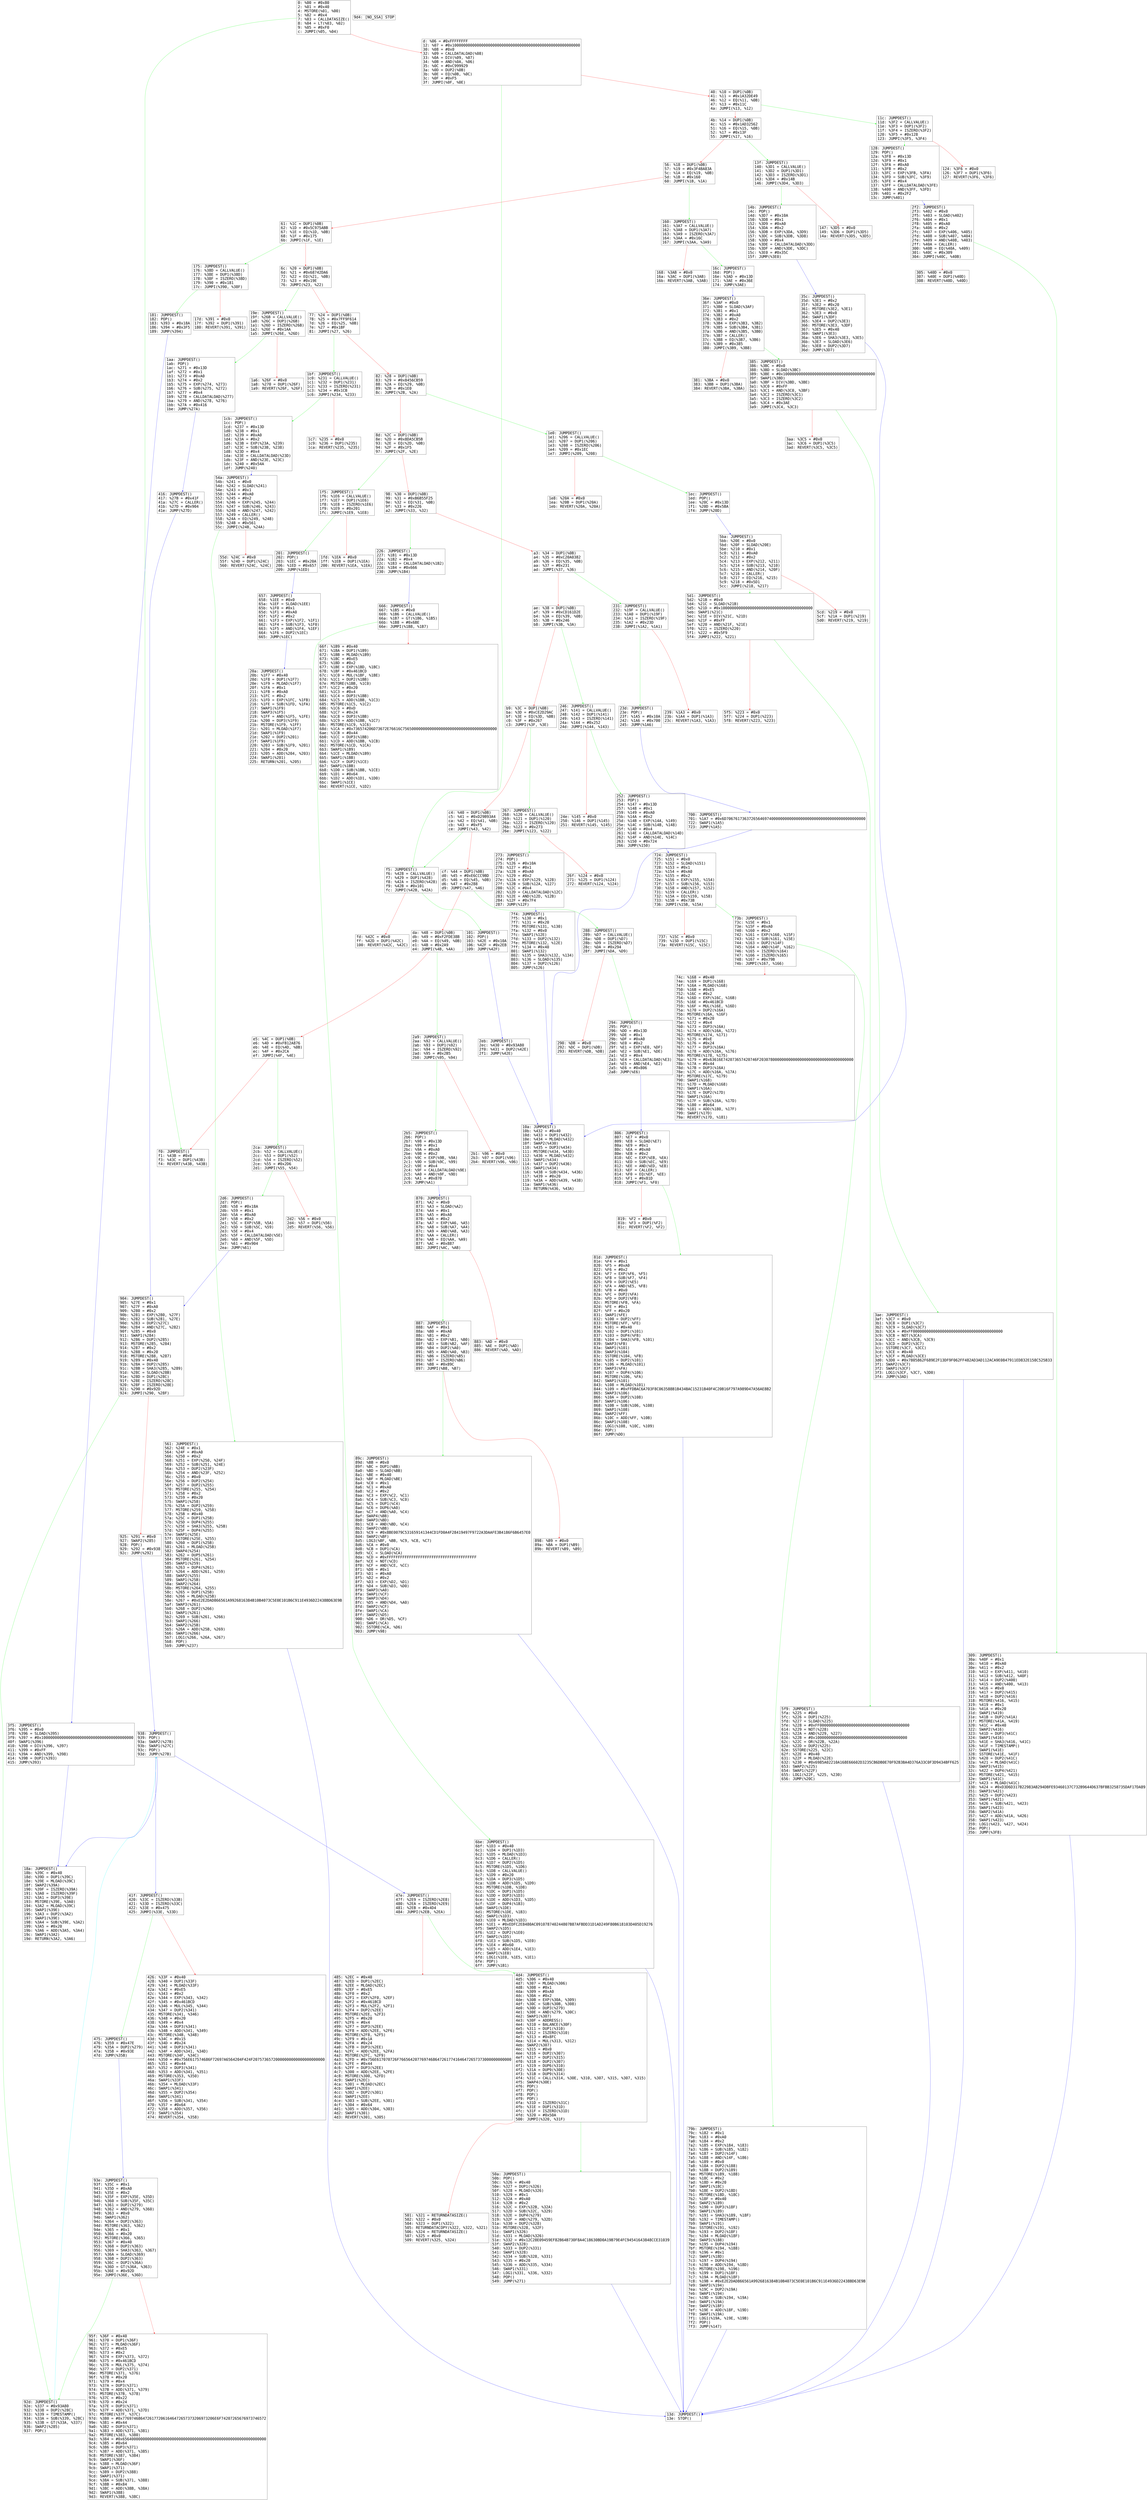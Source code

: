 digraph "graph.cfg.gv" {
	subgraph global {
		node [fontname=Courier fontsize=30.0 rank=same shape=box]
		block_0 [label="0: %00 = #0x80\l2: %01 = #0x40\l4: MSTORE(%01, %00)\l5: %02 = #0x4\l7: %03 = CALLDATASIZE()\l8: %04 = LT(%03, %02)\l9: %05 = #0xF0\lc: JUMPI(%05, %04)\l"]
		block_d [label="d: %06 = #0xFFFFFFFF\l12: %07 = #0x100000000000000000000000000000000000000000000000000000000\l30: %08 = #0x0\l32: %09 = CALLDATALOAD(%08)\l33: %0A = DIV(%09, %07)\l34: %0B = AND(%0A, %06)\l35: %0C = #0xC999929\l3a: %0D = DUP2(%0B)\l3b: %0E = EQ(%0B, %0C)\l3c: %0F = #0xF5\l3f: JUMPI(%0F, %0E)\l"]
		block_40 [label="40: %10 = DUP1(%0B)\l41: %11 = #0x1A32DE49\l46: %12 = EQ(%11, %0B)\l47: %13 = #0x11C\l4a: JUMPI(%13, %12)\l"]
		block_4b [label="4b: %14 = DUP1(%0B)\l4c: %15 = #0x1AD32562\l51: %16 = EQ(%15, %0B)\l52: %17 = #0x13F\l55: JUMPI(%17, %16)\l"]
		block_56 [label="56: %18 = DUP1(%0B)\l57: %19 = #0x3F4BA83A\l5c: %1A = EQ(%19, %0B)\l5d: %1B = #0x160\l60: JUMPI(%1B, %1A)\l"]
		block_61 [label="61: %1C = DUP1(%0B)\l62: %1D = #0x5C975ABB\l67: %1E = EQ(%1D, %0B)\l68: %1F = #0x175\l6b: JUMPI(%1F, %1E)\l"]
		block_6c [label="6c: %20 = DUP1(%0B)\l6d: %21 = #0x68742DA6\l72: %22 = EQ(%21, %0B)\l73: %23 = #0x19E\l76: JUMPI(%23, %22)\l"]
		block_77 [label="77: %24 = DUP1(%0B)\l78: %25 = #0x7FF9F614\l7d: %26 = EQ(%25, %0B)\l7e: %27 = #0x1BF\l81: JUMPI(%27, %26)\l"]
		block_82 [label="82: %28 = DUP1(%0B)\l83: %29 = #0x8456CB59\l88: %2A = EQ(%29, %0B)\l89: %2B = #0x1E0\l8c: JUMPI(%2B, %2A)\l"]
		block_8d [label="8d: %2C = DUP1(%0B)\l8e: %2D = #0x8DA5CB5B\l93: %2E = EQ(%2D, %0B)\l94: %2F = #0x1F5\l97: JUMPI(%2F, %2E)\l"]
		block_98 [label="98: %30 = DUP1(%0B)\l99: %31 = #0xB6B55F25\l9e: %32 = EQ(%31, %0B)\l9f: %33 = #0x226\la2: JUMPI(%33, %32)\l"]
		block_a3 [label="a3: %34 = DUP1(%0B)\la4: %35 = #0xC20A0382\la9: %36 = EQ(%35, %0B)\laa: %37 = #0x231\lad: JUMPI(%37, %36)\l"]
		block_ae [label="ae: %38 = DUP1(%0B)\laf: %39 = #0xCD161D2E\lb4: %3A = EQ(%39, %0B)\lb5: %3B = #0x246\lb8: JUMPI(%3B, %3A)\l"]
		block_b9 [label="b9: %3C = DUP1(%0B)\lba: %3D = #0xCE2D29AC\lbf: %3E = EQ(%3D, %0B)\lc0: %3F = #0x267\lc3: JUMPI(%3F, %3E)\l"]
		block_c4 [label="c4: %40 = DUP1(%0B)\lc5: %41 = #0xD29B93A4\lca: %42 = EQ(%41, %0B)\lcb: %43 = #0xF5\lce: JUMPI(%43, %42)\l"]
		block_cf [label="cf: %44 = DUP1(%0B)\ld0: %45 = #0xE6CCC9BD\ld5: %46 = EQ(%45, %0B)\ld6: %47 = #0x288\ld9: JUMPI(%47, %46)\l"]
		block_da [label="da: %48 = DUP1(%0B)\ldb: %49 = #0xF2FDE38B\le0: %4A = EQ(%49, %0B)\le1: %4B = #0x2A9\le4: JUMPI(%4B, %4A)\l"]
		block_e5 [label="e5: %4C = DUP1(%0B)\le6: %4D = #0xFB12A876\leb: %4E = EQ(%4D, %0B)\lec: %4F = #0x2CA\lef: JUMPI(%4F, %4E)\l"]
		block_f0 [label="f0: JUMPDEST()\lf1: %43B = #0x0\lf3: %43C = DUP1(%43B)\lf4: REVERT(%43B, %43B)\l"]
		block_f5 [label="f5: JUMPDEST()\lf6: %428 = CALLVALUE()\lf7: %429 = DUP1(%428)\lf8: %42A = ISZERO(%428)\lf9: %42B = #0x101\lfc: JUMPI(%42B, %42A)\l"]
		block_fd [label="fd: %42C = #0x0\lff: %42D = DUP1(%42C)\l100: REVERT(%42C, %42C)\l"]
		block_101 [label="101: JUMPDEST()\l102: POP()\l103: %42E = #0x10A\l106: %42F = #0x2EB\l109: JUMP(%42F)\l"]
		block_10a [label="10a: JUMPDEST()\l10b: %432 = #0x40\l10d: %433 = DUP1(%432)\l10e: %434 = MLOAD(%432)\l10f: SWAP2(%430)\l110: %435 = DUP3(%434)\l111: MSTORE(%434, %430)\l112: %436 = MLOAD(%432)\l113: SWAP1(%434)\l114: %437 = DUP2(%436)\l115: SWAP1(%434)\l116: %438 = SUB(%434, %436)\l117: %439 = #0x20\l119: %43A = ADD(%439, %438)\l11a: SWAP1(%436)\l11b: RETURN(%436, %43A)\l"]
		block_11c [label="11c: JUMPDEST()\l11d: %3F2 = CALLVALUE()\l11e: %3F3 = DUP1(%3F2)\l11f: %3F4 = ISZERO(%3F2)\l120: %3F5 = #0x128\l123: JUMPI(%3F5, %3F4)\l"]
		block_124 [label="124: %3F6 = #0x0\l126: %3F7 = DUP1(%3F6)\l127: REVERT(%3F6, %3F6)\l"]
		block_128 [label="128: JUMPDEST()\l129: POP()\l12a: %3F8 = #0x13D\l12d: %3F9 = #0x1\l12f: %3FA = #0xA0\l131: %3FB = #0x2\l133: %3FC = EXP(%3FB, %3FA)\l134: %3FD = SUB(%3FC, %3F9)\l135: %3FE = #0x4\l137: %3FF = CALLDATALOAD(%3FE)\l138: %400 = AND(%3FF, %3FD)\l139: %401 = #0x2F2\l13c: JUMP(%401)\l"]
		block_13d [label="13d: JUMPDEST()\l13e: STOP()\l"]
		block_13f [label="13f: JUMPDEST()\l140: %3D1 = CALLVALUE()\l141: %3D2 = DUP1(%3D1)\l142: %3D3 = ISZERO(%3D1)\l143: %3D4 = #0x14B\l146: JUMPI(%3D4, %3D3)\l"]
		block_147 [label="147: %3D5 = #0x0\l149: %3D6 = DUP1(%3D5)\l14a: REVERT(%3D5, %3D5)\l"]
		block_14b [label="14b: JUMPDEST()\l14c: POP()\l14d: %3D7 = #0x10A\l150: %3D8 = #0x1\l152: %3D9 = #0xA0\l154: %3DA = #0x2\l156: %3DB = EXP(%3DA, %3D9)\l157: %3DC = SUB(%3DB, %3D8)\l158: %3DD = #0x4\l15a: %3DE = CALLDATALOAD(%3DD)\l15b: %3DF = AND(%3DE, %3DC)\l15c: %3E0 = #0x35C\l15f: JUMP(%3E0)\l"]
		block_160 [label="160: JUMPDEST()\l161: %3A7 = CALLVALUE()\l162: %3A8 = DUP1(%3A7)\l163: %3A9 = ISZERO(%3A7)\l164: %3AA = #0x16C\l167: JUMPI(%3AA, %3A9)\l"]
		block_168 [label="168: %3AB = #0x0\l16a: %3AC = DUP1(%3AB)\l16b: REVERT(%3AB, %3AB)\l"]
		block_16c [label="16c: JUMPDEST()\l16d: POP()\l16e: %3AD = #0x13D\l171: %3AE = #0x36E\l174: JUMP(%3AE)\l"]
		block_175 [label="175: JUMPDEST()\l176: %38D = CALLVALUE()\l177: %38E = DUP1(%38D)\l178: %38F = ISZERO(%38D)\l179: %390 = #0x181\l17c: JUMPI(%390, %38F)\l"]
		block_17d [label="17d: %391 = #0x0\l17f: %392 = DUP1(%391)\l180: REVERT(%391, %391)\l"]
		block_181 [label="181: JUMPDEST()\l182: POP()\l183: %393 = #0x18A\l186: %394 = #0x3F5\l189: JUMP(%394)\l"]
		block_18a [label="18a: JUMPDEST()\l18b: %39C = #0x40\l18d: %39D = DUP1(%39C)\l18e: %39E = MLOAD(%39C)\l18f: SWAP2(%39A)\l190: %39F = ISZERO(%39A)\l191: %3A0 = ISZERO(%39F)\l192: %3A1 = DUP3(%39E)\l193: MSTORE(%39E, %3A0)\l194: %3A2 = MLOAD(%39C)\l195: SWAP1(%39E)\l196: %3A3 = DUP2(%3A2)\l197: SWAP1(%39E)\l198: %3A4 = SUB(%39E, %3A2)\l199: %3A5 = #0x20\l19b: %3A6 = ADD(%3A5, %3A4)\l19c: SWAP1(%3A2)\l19d: RETURN(%3A2, %3A6)\l"]
		block_19e [label="19e: JUMPDEST()\l19f: %26B = CALLVALUE()\l1a0: %26C = DUP1(%26B)\l1a1: %26D = ISZERO(%26B)\l1a2: %26E = #0x1AA\l1a5: JUMPI(%26E, %26D)\l"]
		block_1a6 [label="1a6: %26F = #0x0\l1a8: %270 = DUP1(%26F)\l1a9: REVERT(%26F, %26F)\l"]
		block_1aa [label="1aa: JUMPDEST()\l1ab: POP()\l1ac: %271 = #0x13D\l1af: %272 = #0x1\l1b1: %273 = #0xA0\l1b3: %274 = #0x2\l1b5: %275 = EXP(%274, %273)\l1b6: %276 = SUB(%275, %272)\l1b7: %277 = #0x4\l1b9: %278 = CALLDATALOAD(%277)\l1ba: %279 = AND(%278, %276)\l1bb: %27A = #0x416\l1be: JUMP(%27A)\l"]
		block_1bf [label="1bf: JUMPDEST()\l1c0: %231 = CALLVALUE()\l1c1: %232 = DUP1(%231)\l1c2: %233 = ISZERO(%231)\l1c3: %234 = #0x1CB\l1c6: JUMPI(%234, %233)\l"]
		block_1c7 [label="1c7: %235 = #0x0\l1c9: %236 = DUP1(%235)\l1ca: REVERT(%235, %235)\l"]
		block_1cb [label="1cb: JUMPDEST()\l1cc: POP()\l1cd: %237 = #0x13D\l1d0: %238 = #0x1\l1d2: %239 = #0xA0\l1d4: %23A = #0x2\l1d6: %23B = EXP(%23A, %239)\l1d7: %23C = SUB(%23B, %238)\l1d8: %23D = #0x4\l1da: %23E = CALLDATALOAD(%23D)\l1db: %23F = AND(%23E, %23C)\l1dc: %240 = #0x54A\l1df: JUMP(%240)\l"]
		block_1e0 [label="1e0: JUMPDEST()\l1e1: %206 = CALLVALUE()\l1e2: %207 = DUP1(%206)\l1e3: %208 = ISZERO(%206)\l1e4: %209 = #0x1EC\l1e7: JUMPI(%209, %208)\l"]
		block_1e8 [label="1e8: %20A = #0x0\l1ea: %20B = DUP1(%20A)\l1eb: REVERT(%20A, %20A)\l"]
		block_1ec [label="1ec: JUMPDEST()\l1ed: POP()\l1ee: %20C = #0x13D\l1f1: %20D = #0x5BA\l1f4: JUMP(%20D)\l"]
		block_1f5 [label="1f5: JUMPDEST()\l1f6: %1E6 = CALLVALUE()\l1f7: %1E7 = DUP1(%1E6)\l1f8: %1E8 = ISZERO(%1E6)\l1f9: %1E9 = #0x201\l1fc: JUMPI(%1E9, %1E8)\l"]
		block_1fd [label="1fd: %1EA = #0x0\l1ff: %1EB = DUP1(%1EA)\l200: REVERT(%1EA, %1EA)\l"]
		block_201 [label="201: JUMPDEST()\l202: POP()\l203: %1EC = #0x20A\l206: %1ED = #0x657\l209: JUMP(%1ED)\l"]
		block_20a [label="20a: JUMPDEST()\l20b: %1F7 = #0x40\l20d: %1F8 = DUP1(%1F7)\l20e: %1F9 = MLOAD(%1F7)\l20f: %1FA = #0x1\l211: %1FB = #0xA0\l213: %1FC = #0x2\l215: %1FD = EXP(%1FC, %1FB)\l216: %1FE = SUB(%1FD, %1FA)\l217: SWAP1(%1F9)\l218: SWAP3(%1F5)\l219: %1FF = AND(%1F5, %1FE)\l21a: %200 = DUP3(%1F9)\l21b: MSTORE(%1F9, %1FF)\l21c: %201 = MLOAD(%1F7)\l21d: SWAP1(%1F9)\l21e: %202 = DUP2(%201)\l21f: SWAP1(%1F9)\l220: %203 = SUB(%1F9, %201)\l221: %204 = #0x20\l223: %205 = ADD(%204, %203)\l224: SWAP1(%201)\l225: RETURN(%201, %205)\l"]
		block_226 [label="226: JUMPDEST()\l227: %1B1 = #0x13D\l22a: %1B2 = #0x4\l22c: %1B3 = CALLDATALOAD(%1B2)\l22d: %1B4 = #0x666\l230: JUMP(%1B4)\l"]
		block_231 [label="231: JUMPDEST()\l232: %19F = CALLVALUE()\l233: %1A0 = DUP1(%19F)\l234: %1A1 = ISZERO(%19F)\l235: %1A2 = #0x23D\l238: JUMPI(%1A2, %1A1)\l"]
		block_239 [label="239: %1A3 = #0x0\l23b: %1A4 = DUP1(%1A3)\l23c: REVERT(%1A3, %1A3)\l"]
		block_23d [label="23d: JUMPDEST()\l23e: POP()\l23f: %1A5 = #0x10A\l242: %1A6 = #0x700\l245: JUMP(%1A6)\l"]
		block_246 [label="246: JUMPDEST()\l247: %141 = CALLVALUE()\l248: %142 = DUP1(%141)\l249: %143 = ISZERO(%141)\l24a: %144 = #0x252\l24d: JUMPI(%144, %143)\l"]
		block_24e [label="24e: %145 = #0x0\l250: %146 = DUP1(%145)\l251: REVERT(%145, %145)\l"]
		block_252 [label="252: JUMPDEST()\l253: POP()\l254: %147 = #0x13D\l257: %148 = #0x1\l259: %149 = #0xA0\l25b: %14A = #0x2\l25d: %14B = EXP(%14A, %149)\l25e: %14C = SUB(%14B, %148)\l25f: %14D = #0x4\l261: %14E = CALLDATALOAD(%14D)\l262: %14F = AND(%14E, %14C)\l263: %150 = #0x724\l266: JUMP(%150)\l"]
		block_267 [label="267: JUMPDEST()\l268: %120 = CALLVALUE()\l269: %121 = DUP1(%120)\l26a: %122 = ISZERO(%120)\l26b: %123 = #0x273\l26e: JUMPI(%123, %122)\l"]
		block_26f [label="26f: %124 = #0x0\l271: %125 = DUP1(%124)\l272: REVERT(%124, %124)\l"]
		block_273 [label="273: JUMPDEST()\l274: POP()\l275: %126 = #0x10A\l278: %127 = #0x1\l27a: %128 = #0xA0\l27c: %129 = #0x2\l27e: %12A = EXP(%129, %128)\l27f: %12B = SUB(%12A, %127)\l280: %12C = #0x4\l282: %12D = CALLDATALOAD(%12C)\l283: %12E = AND(%12D, %12B)\l284: %12F = #0x7F4\l287: JUMP(%12F)\l"]
		block_288 [label="288: JUMPDEST()\l289: %D7 = CALLVALUE()\l28a: %D8 = DUP1(%D7)\l28b: %D9 = ISZERO(%D7)\l28c: %DA = #0x294\l28f: JUMPI(%DA, %D9)\l"]
		block_290 [label="290: %DB = #0x0\l292: %DC = DUP1(%DB)\l293: REVERT(%DB, %DB)\l"]
		block_294 [label="294: JUMPDEST()\l295: POP()\l296: %DD = #0x13D\l299: %DE = #0x1\l29b: %DF = #0xA0\l29d: %E0 = #0x2\l29f: %E1 = EXP(%E0, %DF)\l2a0: %E2 = SUB(%E1, %DE)\l2a1: %E3 = #0x4\l2a3: %E4 = CALLDATALOAD(%E3)\l2a4: %E5 = AND(%E4, %E2)\l2a5: %E6 = #0x806\l2a8: JUMP(%E6)\l"]
		block_2a9 [label="2a9: JUMPDEST()\l2aa: %92 = CALLVALUE()\l2ab: %93 = DUP1(%92)\l2ac: %94 = ISZERO(%92)\l2ad: %95 = #0x2B5\l2b0: JUMPI(%95, %94)\l"]
		block_2b1 [label="2b1: %96 = #0x0\l2b3: %97 = DUP1(%96)\l2b4: REVERT(%96, %96)\l"]
		block_2b5 [label="2b5: JUMPDEST()\l2b6: POP()\l2b7: %98 = #0x13D\l2ba: %99 = #0x1\l2bc: %9A = #0xA0\l2be: %9B = #0x2\l2c0: %9C = EXP(%9B, %9A)\l2c1: %9D = SUB(%9C, %99)\l2c2: %9E = #0x4\l2c4: %9F = CALLDATALOAD(%9E)\l2c5: %A0 = AND(%9F, %9D)\l2c6: %A1 = #0x870\l2c9: JUMP(%A1)\l"]
		block_2ca [label="2ca: JUMPDEST()\l2cb: %52 = CALLVALUE()\l2cc: %53 = DUP1(%52)\l2cd: %54 = ISZERO(%52)\l2ce: %55 = #0x2D6\l2d1: JUMPI(%55, %54)\l"]
		block_2d2 [label="2d2: %56 = #0x0\l2d4: %57 = DUP1(%56)\l2d5: REVERT(%56, %56)\l"]
		block_2d6 [label="2d6: JUMPDEST()\l2d7: POP()\l2d8: %58 = #0x18A\l2db: %59 = #0x1\l2dd: %5A = #0xA0\l2df: %5B = #0x2\l2e1: %5C = EXP(%5B, %5A)\l2e2: %5D = SUB(%5C, %59)\l2e3: %5E = #0x4\l2e5: %5F = CALLDATALOAD(%5E)\l2e6: %60 = AND(%5F, %5D)\l2e7: %61 = #0x904\l2ea: JUMP(%61)\l"]
		block_2eb [label="2eb: JUMPDEST()\l2ec: %430 = #0x93A80\l2f0: %431 = DUP2(%42E)\l2f1: JUMP(%42E)\l"]
		block_2f2 [label="2f2: JUMPDEST()\l2f3: %402 = #0x0\l2f5: %403 = SLOAD(%402)\l2f6: %404 = #0x1\l2f8: %405 = #0xA0\l2fa: %406 = #0x2\l2fc: %407 = EXP(%406, %405)\l2fd: %408 = SUB(%407, %404)\l2fe: %409 = AND(%408, %403)\l2ff: %40A = CALLER()\l300: %40B = EQ(%40A, %409)\l301: %40C = #0x309\l304: JUMPI(%40C, %40B)\l"]
		block_305 [label="305: %40D = #0x0\l307: %40E = DUP1(%40D)\l308: REVERT(%40D, %40D)\l"]
		block_309 [label="309: JUMPDEST()\l30a: %40F = #0x1\l30c: %410 = #0xA0\l30e: %411 = #0x2\l310: %412 = EXP(%411, %410)\l311: %413 = SUB(%412, %40F)\l312: %414 = DUP2(%400)\l313: %415 = AND(%400, %413)\l314: %416 = #0x0\l316: %417 = DUP2(%415)\l317: %418 = DUP2(%416)\l318: MSTORE(%416, %415)\l319: %419 = #0x1\l31b: %41A = #0x20\l31d: SWAP1(%419)\l31e: %41B = DUP2(%41A)\l31f: MSTORE(%41A, %419)\l320: %41C = #0x40\l322: SWAP2(%416)\l323: %41D = DUP3(%41C)\l324: SWAP1(%416)\l325: %41E = SHA3(%416, %41C)\l326: %41F = TIMESTAMP()\l327: SWAP1(%41E)\l328: SSTORE(%41E, %41F)\l329: %420 = DUP2(%41C)\l32a: %421 = MLOAD(%41C)\l32b: SWAP3(%415)\l32c: %422 = DUP4(%421)\l32d: MSTORE(%421, %415)\l32e: SWAP1(%41C)\l32f: %423 = MLOAD(%41C)\l330: %424 = #0xD3D6D317B22983AB294DBFE93460137C732B9644D637BFBB3258735DAF17DA89\l351: SWAP3(%421)\l352: %425 = DUP2(%423)\l353: SWAP1(%421)\l354: %426 = SUB(%421, %423)\l355: SWAP1(%423)\l356: SWAP2(%41A)\l357: %427 = ADD(%41A, %426)\l358: SWAP1(%423)\l359: LOG1(%423, %427, %424)\l35a: POP()\l35b: JUMP(%3F8)\l"]
		block_35c [label="35c: JUMPDEST()\l35d: %3E1 = #0x2\l35f: %3E2 = #0x20\l361: MSTORE(%3E2, %3E1)\l362: %3E3 = #0x0\l364: SWAP1(%3DF)\l365: %3E4 = DUP2(%3E3)\l366: MSTORE(%3E3, %3DF)\l367: %3E5 = #0x40\l369: SWAP1(%3E3)\l36a: %3E6 = SHA3(%3E3, %3E5)\l36b: %3E7 = SLOAD(%3E6)\l36c: %3E8 = DUP2(%3D7)\l36d: JUMP(%3D7)\l"]
		block_36e [label="36e: JUMPDEST()\l36f: %3AF = #0x0\l371: %3B0 = SLOAD(%3AF)\l372: %3B1 = #0x1\l374: %3B2 = #0xA0\l376: %3B3 = #0x2\l378: %3B4 = EXP(%3B3, %3B2)\l379: %3B5 = SUB(%3B4, %3B1)\l37a: %3B6 = AND(%3B5, %3B0)\l37b: %3B7 = CALLER()\l37c: %3B8 = EQ(%3B7, %3B6)\l37d: %3B9 = #0x385\l380: JUMPI(%3B9, %3B8)\l"]
		block_381 [label="381: %3BA = #0x0\l383: %3BB = DUP1(%3BA)\l384: REVERT(%3BA, %3BA)\l"]
		block_385 [label="385: JUMPDEST()\l386: %3BC = #0x0\l388: %3BD = SLOAD(%3BC)\l389: %3BE = #0x10000000000000000000000000000000000000000\l39f: SWAP1(%3BD)\l3a0: %3BF = DIV(%3BD, %3BE)\l3a1: %3C0 = #0xFF\l3a3: %3C1 = AND(%3C0, %3BF)\l3a4: %3C2 = ISZERO(%3C1)\l3a5: %3C3 = ISZERO(%3C2)\l3a6: %3C4 = #0x3AE\l3a9: JUMPI(%3C4, %3C3)\l"]
		block_3aa [label="3aa: %3C5 = #0x0\l3ac: %3C6 = DUP1(%3C5)\l3ad: REVERT(%3C5, %3C5)\l"]
		block_3ae [label="3ae: JUMPDEST()\l3af: %3C7 = #0x0\l3b1: %3C8 = DUP1(%3C7)\l3b2: %3C9 = SLOAD(%3C7)\l3b3: %3CA = #0xFF0000000000000000000000000000000000000000\l3c9: %3CB = NOT(%3CA)\l3ca: %3CC = AND(%3CB, %3C9)\l3cb: %3CD = DUP2(%3C7)\l3cc: SSTORE(%3C7, %3CC)\l3cd: %3CE = #0x40\l3cf: %3CF = MLOAD(%3CE)\l3d0: %3D0 = #0x7805862F689E2F13DF9F062FF482AD3AD112ACA9E0847911ED832E158C525B33\l3f1: SWAP2(%3C7)\l3f2: SWAP1(%3CF)\l3f3: LOG1(%3CF, %3C7, %3D0)\l3f4: JUMP(%3AD)\l"]
		block_3f5 [label="3f5: JUMPDEST()\l3f6: %395 = #0x0\l3f8: %396 = SLOAD(%395)\l3f9: %397 = #0x10000000000000000000000000000000000000000\l40f: SWAP1(%396)\l410: %398 = DIV(%396, %397)\l411: %399 = #0xFF\l413: %39A = AND(%399, %398)\l414: %39B = DUP2(%393)\l415: JUMP(%393)\l"]
		block_416 [label="416: JUMPDEST()\l417: %27B = #0x41F\l41a: %27C = CALLER()\l41b: %27D = #0x904\l41e: JUMP(%27D)\l"]
		block_41f [label="41f: JUMPDEST()\l420: %33C = ISZERO(%33B)\l421: %33D = ISZERO(%33C)\l422: %33E = #0x475\l425: JUMPI(%33E, %33D)\l"]
		block_426 [label="426: %33F = #0x40\l428: %340 = DUP1(%33F)\l429: %341 = MLOAD(%33F)\l42a: %342 = #0xE5\l42c: %343 = #0x2\l42e: %344 = EXP(%343, %342)\l42f: %345 = #0x461BCD\l433: %346 = MUL(%345, %344)\l434: %347 = DUP2(%341)\l435: MSTORE(%341, %346)\l436: %348 = #0x20\l438: %349 = #0x4\l43a: %34A = DUP3(%341)\l43b: %34B = ADD(%341, %349)\l43c: MSTORE(%34B, %348)\l43d: %34C = #0x15\l43f: %34D = #0x24\l441: %34E = DUP3(%341)\l442: %34F = ADD(%341, %34D)\l443: MSTORE(%34F, %34C)\l444: %350 = #0x756E617574686F72697A6564204F424F20757365720000000000000000000000\l465: %351 = #0x44\l467: %352 = DUP3(%341)\l468: %353 = ADD(%341, %351)\l469: MSTORE(%353, %350)\l46a: SWAP1(%33F)\l46b: %354 = MLOAD(%33F)\l46c: SWAP1(%341)\l46d: %355 = DUP2(%354)\l46e: SWAP1(%341)\l46f: %356 = SUB(%341, %354)\l470: %357 = #0x64\l472: %358 = ADD(%357, %356)\l473: SWAP1(%354)\l474: REVERT(%354, %358)\l"]
		block_475 [label="475: JUMPDEST()\l476: %359 = #0x47E\l479: %35A = DUP2(%279)\l47a: %35B = #0x93E\l47d: JUMP(%35B)\l"]
		block_47e [label="47e: JUMPDEST()\l47f: %2E9 = ISZERO(%2E8)\l480: %2EA = ISZERO(%2E9)\l481: %2EB = #0x4D4\l484: JUMPI(%2EB, %2EA)\l"]
		block_485 [label="485: %2EC = #0x40\l487: %2ED = DUP1(%2EC)\l488: %2EE = MLOAD(%2EC)\l489: %2EF = #0xE5\l48b: %2F0 = #0x2\l48d: %2F1 = EXP(%2F0, %2EF)\l48e: %2F2 = #0x461BCD\l492: %2F3 = MUL(%2F2, %2F1)\l493: %2F4 = DUP2(%2EE)\l494: MSTORE(%2EE, %2F3)\l495: %2F5 = #0x20\l497: %2F6 = #0x4\l499: %2F7 = DUP3(%2EE)\l49a: %2F8 = ADD(%2EE, %2F6)\l49b: MSTORE(%2F8, %2F5)\l49c: %2F9 = #0x1A\l49e: %2FA = #0x24\l4a0: %2FB = DUP3(%2EE)\l4a1: %2FC = ADD(%2EE, %2FA)\l4a2: MSTORE(%2FC, %2F9)\l4a3: %2FD = #0x756E617070726F76656420776974686472617741646472657373000000000000\l4c4: %2FE = #0x44\l4c6: %2FF = DUP3(%2EE)\l4c7: %300 = ADD(%2EE, %2FE)\l4c8: MSTORE(%300, %2FD)\l4c9: SWAP1(%2EC)\l4ca: %301 = MLOAD(%2EC)\l4cb: SWAP1(%2EE)\l4cc: %302 = DUP2(%301)\l4cd: SWAP1(%2EE)\l4ce: %303 = SUB(%2EE, %301)\l4cf: %304 = #0x64\l4d1: %305 = ADD(%304, %303)\l4d2: SWAP1(%301)\l4d3: REVERT(%301, %305)\l"]
		block_4d4 [label="4d4: JUMPDEST()\l4d5: %306 = #0x40\l4d7: %307 = MLOAD(%306)\l4d8: %308 = #0x1\l4da: %309 = #0xA0\l4dc: %30A = #0x2\l4de: %30B = EXP(%30A, %309)\l4df: %30C = SUB(%30B, %308)\l4e0: %30D = DUP3(%279)\l4e1: %30E = AND(%279, %30C)\l4e2: SWAP1(%307)\l4e3: %30F = ADDRESS()\l4e4: %310 = BALANCE(%30F)\l4e5: %311 = DUP1(%310)\l4e6: %312 = ISZERO(%310)\l4e7: %313 = #0x8FC\l4ea: %314 = MUL(%313, %312)\l4eb: SWAP2(%307)\l4ec: %315 = #0x0\l4ee: %316 = DUP2(%307)\l4ef: %317 = DUP2(%315)\l4f0: %318 = DUP2(%307)\l4f1: %319 = DUP6(%310)\l4f2: %31A = DUP9(%30E)\l4f3: %31B = DUP9(%314)\l4f4: %31C = CALL(%314, %30E, %310, %307, %315, %307, %315)\l4f5: SWAP4(%30E)\l4f6: POP()\l4f7: POP()\l4f8: POP()\l4f9: POP()\l4fa: %31D = ISZERO(%31C)\l4fb: %31E = DUP1(%31D)\l4fc: %31F = ISZERO(%31D)\l4fd: %320 = #0x50A\l500: JUMPI(%320, %31F)\l"]
		block_501 [label="501: %321 = RETURNDATASIZE()\l502: %322 = #0x0\l504: %323 = DUP1(%322)\l505: RETURNDATACOPY(%322, %322, %321)\l506: %324 = RETURNDATASIZE()\l507: %325 = #0x0\l509: REVERT(%325, %324)\l"]
		block_50a [label="50a: JUMPDEST()\l50b: POP()\l50c: %326 = #0x40\l50e: %327 = DUP1(%326)\l50f: %328 = MLOAD(%326)\l510: %329 = #0x1\l512: %32A = #0xA0\l514: %32B = #0x2\l516: %32C = EXP(%32B, %32A)\l517: %32D = SUB(%32C, %329)\l518: %32E = DUP4(%279)\l519: %32F = AND(%279, %32D)\l51a: %330 = DUP2(%328)\l51b: MSTORE(%328, %32F)\l51c: SWAP1(%326)\l51d: %331 = MLOAD(%326)\l51e: %332 = #0x12C28E09459EF82B64B730F8A4C18630BD0A19B79E4FC94541643848CCE31039\l53f: SWAP2(%328)\l540: %333 = DUP2(%331)\l541: SWAP1(%328)\l542: %334 = SUB(%328, %331)\l543: %335 = #0x20\l545: %336 = ADD(%335, %334)\l546: SWAP1(%331)\l547: LOG1(%331, %336, %332)\l548: POP()\l549: JUMP(%271)\l"]
		block_54a [label="54a: JUMPDEST()\l54b: %241 = #0x0\l54d: %242 = SLOAD(%241)\l54e: %243 = #0x1\l550: %244 = #0xA0\l552: %245 = #0x2\l554: %246 = EXP(%245, %244)\l555: %247 = SUB(%246, %243)\l556: %248 = AND(%247, %242)\l557: %249 = CALLER()\l558: %24A = EQ(%249, %248)\l559: %24B = #0x561\l55c: JUMPI(%24B, %24A)\l"]
		block_55d [label="55d: %24C = #0x0\l55f: %24D = DUP1(%24C)\l560: REVERT(%24C, %24C)\l"]
		block_561 [label="561: JUMPDEST()\l562: %24E = #0x1\l564: %24F = #0xA0\l566: %250 = #0x2\l568: %251 = EXP(%250, %24F)\l569: %252 = SUB(%251, %24E)\l56a: %253 = DUP2(%23F)\l56b: %254 = AND(%23F, %252)\l56c: %255 = #0x0\l56e: %256 = DUP2(%254)\l56f: %257 = DUP2(%255)\l570: MSTORE(%255, %254)\l571: %258 = #0x2\l573: %259 = #0x20\l575: SWAP1(%258)\l576: %25A = DUP2(%259)\l577: MSTORE(%259, %258)\l578: %25B = #0x40\l57a: %25C = DUP1(%25B)\l57b: %25D = DUP4(%255)\l57c: %25E = SHA3(%255, %25B)\l57d: %25F = DUP4(%255)\l57e: SWAP1(%25E)\l57f: SSTORE(%25E, %255)\l580: %260 = DUP1(%25B)\l581: %261 = MLOAD(%25B)\l582: SWAP4(%254)\l583: %262 = DUP5(%261)\l584: MSTORE(%261, %254)\l585: SWAP1(%259)\l586: %263 = DUP4(%261)\l587: %264 = ADD(%261, %259)\l588: SWAP2(%255)\l589: SWAP1(%25B)\l58a: SWAP2(%264)\l58b: MSTORE(%264, %255)\l58c: %265 = DUP1(%25B)\l58d: %266 = MLOAD(%25B)\l58e: %267 = #0xE2E2DAD866561A9926816384B10B4073C5E0E101B6C911E4936D22438BD63E9B\l5af: SWAP3(%261)\l5b0: %268 = DUP2(%266)\l5b1: SWAP1(%261)\l5b2: %269 = SUB(%261, %266)\l5b3: SWAP1(%266)\l5b4: SWAP2(%25B)\l5b5: %26A = ADD(%25B, %269)\l5b6: SWAP1(%266)\l5b7: LOG1(%266, %26A, %267)\l5b8: POP()\l5b9: JUMP(%237)\l"]
		block_5ba [label="5ba: JUMPDEST()\l5bb: %20E = #0x0\l5bd: %20F = SLOAD(%20E)\l5be: %210 = #0x1\l5c0: %211 = #0xA0\l5c2: %212 = #0x2\l5c4: %213 = EXP(%212, %211)\l5c5: %214 = SUB(%213, %210)\l5c6: %215 = AND(%214, %20F)\l5c7: %216 = CALLER()\l5c8: %217 = EQ(%216, %215)\l5c9: %218 = #0x5D1\l5cc: JUMPI(%218, %217)\l"]
		block_5cd [label="5cd: %219 = #0x0\l5cf: %21A = DUP1(%219)\l5d0: REVERT(%219, %219)\l"]
		block_5d1 [label="5d1: JUMPDEST()\l5d2: %21B = #0x0\l5d4: %21C = SLOAD(%21B)\l5d5: %21D = #0x10000000000000000000000000000000000000000\l5eb: SWAP1(%21C)\l5ec: %21E = DIV(%21C, %21D)\l5ed: %21F = #0xFF\l5ef: %220 = AND(%21F, %21E)\l5f0: %221 = ISZERO(%220)\l5f1: %222 = #0x5F9\l5f4: JUMPI(%222, %221)\l"]
		block_5f5 [label="5f5: %223 = #0x0\l5f7: %224 = DUP1(%223)\l5f8: REVERT(%223, %223)\l"]
		block_5f9 [label="5f9: JUMPDEST()\l5fa: %225 = #0x0\l5fc: %226 = DUP1(%225)\l5fd: %227 = SLOAD(%225)\l5fe: %228 = #0xFF0000000000000000000000000000000000000000\l614: %229 = NOT(%228)\l615: %22A = AND(%229, %227)\l616: %22B = #0x10000000000000000000000000000000000000000\l62c: %22C = OR(%22B, %22A)\l62d: %22D = DUP2(%225)\l62e: SSTORE(%225, %22C)\l62f: %22E = #0x40\l631: %22F = MLOAD(%22E)\l632: %230 = #0x6985A02210A168E66602D3235CB6DB0E70F92B3BA4D376A33C0F3D9434BFF625\l653: SWAP2(%225)\l654: SWAP1(%22F)\l655: LOG1(%22F, %225, %230)\l656: JUMP(%20C)\l"]
		block_657 [label="657: JUMPDEST()\l658: %1EE = #0x0\l65a: %1EF = SLOAD(%1EE)\l65b: %1F0 = #0x1\l65d: %1F1 = #0xA0\l65f: %1F2 = #0x2\l661: %1F3 = EXP(%1F2, %1F1)\l662: %1F4 = SUB(%1F3, %1F0)\l663: %1F5 = AND(%1F4, %1EF)\l664: %1F6 = DUP2(%1EC)\l665: JUMP(%1EC)\l"]
		block_666 [label="666: JUMPDEST()\l667: %1B5 = #0x0\l669: %1B6 = CALLVALUE()\l66a: %1B7 = GT(%1B6, %1B5)\l66b: %1B8 = #0x6BE\l66e: JUMPI(%1B8, %1B7)\l"]
		block_66f [label="66f: %1B9 = #0x40\l671: %1BA = DUP1(%1B9)\l672: %1BB = MLOAD(%1B9)\l673: %1BC = #0xE5\l675: %1BD = #0x2\l677: %1BE = EXP(%1BD, %1BC)\l678: %1BF = #0x461BCD\l67c: %1C0 = MUL(%1BF, %1BE)\l67d: %1C1 = DUP2(%1BB)\l67e: MSTORE(%1BB, %1C0)\l67f: %1C2 = #0x20\l681: %1C3 = #0x4\l683: %1C4 = DUP3(%1BB)\l684: %1C5 = ADD(%1BB, %1C3)\l685: MSTORE(%1C5, %1C2)\l686: %1C6 = #0xD\l688: %1C7 = #0x24\l68a: %1C8 = DUP3(%1BB)\l68b: %1C9 = ADD(%1BB, %1C7)\l68c: MSTORE(%1C9, %1C6)\l68d: %1CA = #0x736574206D73672E76616C756500000000000000000000000000000000000000\l6ae: %1CB = #0x44\l6b0: %1CC = DUP3(%1BB)\l6b1: %1CD = ADD(%1BB, %1CB)\l6b2: MSTORE(%1CD, %1CA)\l6b3: SWAP1(%1B9)\l6b4: %1CE = MLOAD(%1B9)\l6b5: SWAP1(%1BB)\l6b6: %1CF = DUP2(%1CE)\l6b7: SWAP1(%1BB)\l6b8: %1D0 = SUB(%1BB, %1CE)\l6b9: %1D1 = #0x64\l6bb: %1D2 = ADD(%1D1, %1D0)\l6bc: SWAP1(%1CE)\l6bd: REVERT(%1CE, %1D2)\l"]
		block_6be [label="6be: JUMPDEST()\l6bf: %1D3 = #0x40\l6c1: %1D4 = DUP1(%1D3)\l6c2: %1D5 = MLOAD(%1D3)\l6c3: %1D6 = CALLER()\l6c4: %1D7 = DUP2(%1D5)\l6c5: MSTORE(%1D5, %1D6)\l6c6: %1D8 = CALLVALUE()\l6c7: %1D9 = #0x20\l6c9: %1DA = DUP3(%1D5)\l6ca: %1DB = ADD(%1D5, %1D9)\l6cb: MSTORE(%1DB, %1D8)\l6cc: %1DC = DUP1(%1D5)\l6cd: %1DD = DUP3(%1D3)\l6ce: %1DE = ADD(%1D3, %1D5)\l6cf: %1DF = DUP4(%1B3)\l6d0: SWAP1(%1DE)\l6d1: MSTORE(%1DE, %1B3)\l6d2: SWAP1(%1D3)\l6d3: %1E0 = MLOAD(%1D3)\l6d4: %1E1 = #0xEDFC2E8480AC091078740244807B87AFBDD31D1AD249F80B618103D405D19276\l6f5: SWAP2(%1D5)\l6f6: %1E2 = DUP2(%1E0)\l6f7: SWAP1(%1D5)\l6f8: %1E3 = SUB(%1D5, %1E0)\l6f9: %1E4 = #0x60\l6fb: %1E5 = ADD(%1E4, %1E3)\l6fc: SWAP1(%1E0)\l6fd: LOG1(%1E0, %1E5, %1E1)\l6fe: POP()\l6ff: JUMP(%1B1)\l"]
		block_700 [label="700: JUMPDEST()\l701: %1A7 = #0x6D70676173637265646974000000000000000000000000000000000000000000\l722: SWAP1(%1A5)\l723: JUMP(%1A5)\l"]
		block_724 [label="724: JUMPDEST()\l725: %151 = #0x0\l727: %152 = SLOAD(%151)\l728: %153 = #0x1\l72a: %154 = #0xA0\l72c: %155 = #0x2\l72e: %156 = EXP(%155, %154)\l72f: %157 = SUB(%156, %153)\l730: %158 = AND(%157, %152)\l731: %159 = CALLER()\l732: %15A = EQ(%159, %158)\l733: %15B = #0x73B\l736: JUMPI(%15B, %15A)\l"]
		block_737 [label="737: %15C = #0x0\l739: %15D = DUP1(%15C)\l73a: REVERT(%15C, %15C)\l"]
		block_73b [label="73b: JUMPDEST()\l73c: %15E = #0x1\l73e: %15F = #0xA0\l740: %160 = #0x2\l742: %161 = EXP(%160, %15F)\l743: %162 = SUB(%161, %15E)\l744: %163 = DUP2(%14F)\l745: %164 = AND(%14F, %162)\l746: %165 = ISZERO(%164)\l747: %166 = ISZERO(%165)\l748: %167 = #0x79B\l74b: JUMPI(%167, %166)\l"]
		block_74c [label="74c: %168 = #0x40\l74e: %169 = DUP1(%168)\l74f: %16A = MLOAD(%168)\l750: %16B = #0xE5\l752: %16C = #0x2\l754: %16D = EXP(%16C, %16B)\l755: %16E = #0x461BCD\l759: %16F = MUL(%16E, %16D)\l75a: %170 = DUP2(%16A)\l75b: MSTORE(%16A, %16F)\l75c: %171 = #0x20\l75e: %172 = #0x4\l760: %173 = DUP3(%16A)\l761: %174 = ADD(%16A, %172)\l762: MSTORE(%174, %171)\l763: %175 = #0xE\l765: %176 = #0x24\l767: %177 = DUP3(%16A)\l768: %178 = ADD(%16A, %176)\l769: MSTORE(%178, %175)\l76a: %179 = #0x63616E742073657420746F203078000000000000000000000000000000000000\l78b: %17A = #0x44\l78d: %17B = DUP3(%16A)\l78e: %17C = ADD(%16A, %17A)\l78f: MSTORE(%17C, %179)\l790: SWAP1(%168)\l791: %17D = MLOAD(%168)\l792: SWAP1(%16A)\l793: %17E = DUP2(%17D)\l794: SWAP1(%16A)\l795: %17F = SUB(%16A, %17D)\l796: %180 = #0x64\l798: %181 = ADD(%180, %17F)\l799: SWAP1(%17D)\l79a: REVERT(%17D, %181)\l"]
		block_79b [label="79b: JUMPDEST()\l79c: %182 = #0x1\l79e: %183 = #0xA0\l7a0: %184 = #0x2\l7a2: %185 = EXP(%184, %183)\l7a3: %186 = SUB(%185, %182)\l7a4: %187 = DUP2(%14F)\l7a5: %188 = AND(%14F, %186)\l7a6: %189 = #0x0\l7a8: %18A = DUP2(%188)\l7a9: %18B = DUP2(%189)\l7aa: MSTORE(%189, %188)\l7ab: %18C = #0x2\l7ad: %18D = #0x20\l7af: SWAP1(%18C)\l7b0: %18E = DUP2(%18D)\l7b1: MSTORE(%18D, %18C)\l7b2: %18F = #0x40\l7b4: SWAP2(%189)\l7b5: %190 = DUP3(%18F)\l7b6: SWAP1(%189)\l7b7: %191 = SHA3(%189, %18F)\l7b8: %192 = TIMESTAMP()\l7b9: SWAP1(%191)\l7ba: SSTORE(%191, %192)\l7bb: %193 = DUP2(%18F)\l7bc: %194 = MLOAD(%18F)\l7bd: SWAP3(%188)\l7be: %195 = DUP4(%194)\l7bf: MSTORE(%194, %188)\l7c0: %196 = #0x1\l7c2: SWAP1(%18D)\l7c3: %197 = DUP4(%194)\l7c4: %198 = ADD(%194, %18D)\l7c5: MSTORE(%198, %196)\l7c6: %199 = DUP1(%18F)\l7c7: %19A = MLOAD(%18F)\l7c8: %19B = #0xE2E2DAD866561A9926816384B10B4073C5E0E101B6C911E4936D22438BD63E9B\l7e9: SWAP3(%194)\l7ea: %19C = DUP2(%19A)\l7eb: SWAP1(%194)\l7ec: %19D = SUB(%194, %19A)\l7ed: SWAP1(%19A)\l7ee: SWAP2(%18F)\l7ef: %19E = ADD(%18F, %19D)\l7f0: SWAP1(%19A)\l7f1: LOG1(%19A, %19E, %19B)\l7f2: POP()\l7f3: JUMP(%147)\l"]
		block_7f4 [label="7f4: JUMPDEST()\l7f5: %130 = #0x1\l7f7: %131 = #0x20\l7f9: MSTORE(%131, %130)\l7fa: %132 = #0x0\l7fc: SWAP1(%12E)\l7fd: %133 = DUP2(%132)\l7fe: MSTORE(%132, %12E)\l7ff: %134 = #0x40\l801: SWAP1(%132)\l802: %135 = SHA3(%132, %134)\l803: %136 = SLOAD(%135)\l804: %137 = DUP2(%126)\l805: JUMP(%126)\l"]
		block_806 [label="806: JUMPDEST()\l807: %E7 = #0x0\l809: %E8 = SLOAD(%E7)\l80a: %E9 = #0x1\l80c: %EA = #0xA0\l80e: %EB = #0x2\l810: %EC = EXP(%EB, %EA)\l811: %ED = SUB(%EC, %E9)\l812: %EE = AND(%ED, %E8)\l813: %EF = CALLER()\l814: %F0 = EQ(%EF, %EE)\l815: %F1 = #0x81D\l818: JUMPI(%F1, %F0)\l"]
		block_819 [label="819: %F2 = #0x0\l81b: %F3 = DUP1(%F2)\l81c: REVERT(%F2, %F2)\l"]
		block_81d [label="81d: JUMPDEST()\l81e: %F4 = #0x1\l820: %F5 = #0xA0\l822: %F6 = #0x2\l824: %F7 = EXP(%F6, %F5)\l825: %F8 = SUB(%F7, %F4)\l826: %F9 = DUP2(%E5)\l827: %FA = AND(%E5, %F8)\l828: %FB = #0x0\l82a: %FC = DUP2(%FA)\l82b: %FD = DUP2(%FB)\l82c: MSTORE(%FB, %FA)\l82d: %FE = #0x1\l82f: %FF = #0x20\l831: SWAP1(%FE)\l832: %100 = DUP2(%FF)\l833: MSTORE(%FF, %FE)\l834: %101 = #0x40\l836: %102 = DUP1(%101)\l837: %103 = DUP4(%FB)\l838: %104 = SHA3(%FB, %101)\l839: SWAP3(%FB)\l83a: SWAP1(%101)\l83b: SWAP3(%104)\l83c: SSTORE(%104, %FB)\l83d: %105 = DUP2(%101)\l83e: %106 = MLOAD(%101)\l83f: SWAP3(%FA)\l840: %107 = DUP4(%106)\l841: MSTORE(%106, %FA)\l842: SWAP1(%101)\l843: %108 = MLOAD(%101)\l844: %109 = #0xFFDBAC6A703F8C063588B1B434BAC15231B40F4C20B16F797A989D47A56AE8B2\l865: SWAP3(%106)\l866: %10A = DUP2(%108)\l867: SWAP1(%106)\l868: %10B = SUB(%106, %108)\l869: SWAP1(%108)\l86a: SWAP2(%FF)\l86b: %10C = ADD(%FF, %10B)\l86c: SWAP1(%108)\l86d: LOG1(%108, %10C, %109)\l86e: POP()\l86f: JUMP(%DD)\l"]
		block_870 [label="870: JUMPDEST()\l871: %A2 = #0x0\l873: %A3 = SLOAD(%A2)\l874: %A4 = #0x1\l876: %A5 = #0xA0\l878: %A6 = #0x2\l87a: %A7 = EXP(%A6, %A5)\l87b: %A8 = SUB(%A7, %A4)\l87c: %A9 = AND(%A8, %A3)\l87d: %AA = CALLER()\l87e: %AB = EQ(%AA, %A9)\l87f: %AC = #0x887\l882: JUMPI(%AC, %AB)\l"]
		block_883 [label="883: %AD = #0x0\l885: %AE = DUP1(%AD)\l886: REVERT(%AD, %AD)\l"]
		block_887 [label="887: JUMPDEST()\l888: %AF = #0x1\l88a: %B0 = #0xA0\l88c: %B1 = #0x2\l88e: %B2 = EXP(%B1, %B0)\l88f: %B3 = SUB(%B2, %AF)\l890: %B4 = DUP2(%A0)\l891: %B5 = AND(%A0, %B3)\l892: %B6 = ISZERO(%B5)\l893: %B7 = ISZERO(%B6)\l894: %B8 = #0x89C\l897: JUMPI(%B8, %B7)\l"]
		block_898 [label="898: %B9 = #0x0\l89a: %BA = DUP1(%B9)\l89b: REVERT(%B9, %B9)\l"]
		block_89c [label="89c: JUMPDEST()\l89d: %BB = #0x0\l89f: %BC = DUP1(%BB)\l8a0: %BD = SLOAD(%BB)\l8a1: %BE = #0x40\l8a3: %BF = MLOAD(%BE)\l8a4: %C0 = #0x1\l8a6: %C1 = #0xA0\l8a8: %C2 = #0x2\l8aa: %C3 = EXP(%C2, %C1)\l8ab: %C4 = SUB(%C3, %C0)\l8ac: %C5 = DUP1(%C4)\l8ad: %C6 = DUP6(%A0)\l8ae: %C7 = AND(%A0, %C4)\l8af: SWAP4(%BB)\l8b0: SWAP3(%BD)\l8b1: %C8 = AND(%BD, %C4)\l8b2: SWAP2(%BB)\l8b3: %C9 = #0x8BE0079C531659141344CD1FD0A4F28419497F9722A3DAAFE3B4186F6B6457E0\l8d4: SWAP2(%BF)\l8d5: LOG3(%BF, %BB, %C9, %C8, %C7)\l8d6: %CA = #0x0\l8d8: %CB = DUP1(%CA)\l8d9: %CC = SLOAD(%CA)\l8da: %CD = #0xFFFFFFFFFFFFFFFFFFFFFFFFFFFFFFFFFFFFFFFF\l8ef: %CE = NOT(%CD)\l8f0: %CF = AND(%CE, %CC)\l8f1: %D0 = #0x1\l8f3: %D1 = #0xA0\l8f5: %D2 = #0x2\l8f7: %D3 = EXP(%D2, %D1)\l8f8: %D4 = SUB(%D3, %D0)\l8f9: SWAP3(%A0)\l8fa: SWAP1(%CF)\l8fb: SWAP3(%D4)\l8fc: %D5 = AND(%D4, %A0)\l8fd: SWAP2(%CF)\l8fe: SWAP1(%CA)\l8ff: SWAP2(%D5)\l900: %D6 = OR(%D5, %CF)\l901: SWAP1(%CA)\l902: SSTORE(%CA, %D6)\l903: JUMP(%98)\l"]
		block_904 [label="904: JUMPDEST()\l905: %27E = #0x1\l907: %27F = #0xA0\l909: %280 = #0x2\l90b: %281 = EXP(%280, %27F)\l90c: %282 = SUB(%281, %27E)\l90d: %283 = DUP2(%27C)\l90e: %284 = AND(%27C, %282)\l90f: %285 = #0x0\l911: SWAP1(%284)\l912: %286 = DUP2(%285)\l913: MSTORE(%285, %284)\l914: %287 = #0x2\l916: %288 = #0x20\l918: MSTORE(%288, %287)\l919: %289 = #0x40\l91b: %28A = DUP2(%285)\l91c: %28B = SHA3(%285, %289)\l91d: %28C = SLOAD(%28B)\l91e: %28D = DUP1(%28C)\l91f: %28E = ISZERO(%28C)\l920: %28F = ISZERO(%28E)\l921: %290 = #0x92D\l924: JUMPI(%290, %28F)\l"]
		block_925 [label="925: %291 = #0x0\l927: SWAP2(%285)\l928: POP()\l929: %292 = #0x938\l92c: JUMP(%292)\l"]
		block_92d [label="92d: JUMPDEST()\l92e: %337 = #0x93A80\l932: %338 = DUP2(%28C)\l933: %339 = TIMESTAMP()\l934: %33A = SUB(%339, %28C)\l935: %33B = GT(%33A, %337)\l936: SWAP2(%285)\l937: POP()\l"]
		block_938 [label="938: JUMPDEST()\l939: POP()\l93a: SWAP2(%27B)\l93b: SWAP1(%27C)\l93c: POP()\l93d: JUMP(%27B)\l"]
		block_93e [label="93e: JUMPDEST()\l93f: %35C = #0x1\l941: %35D = #0xA0\l943: %35E = #0x2\l945: %35F = EXP(%35E, %35D)\l946: %360 = SUB(%35F, %35C)\l947: %361 = DUP2(%279)\l948: %362 = AND(%279, %360)\l949: %363 = #0x0\l94b: SWAP1(%362)\l94c: %364 = DUP2(%363)\l94d: MSTORE(%363, %362)\l94e: %365 = #0x1\l950: %366 = #0x20\l952: MSTORE(%366, %365)\l953: %367 = #0x40\l955: %368 = DUP2(%363)\l956: %369 = SHA3(%363, %367)\l957: %36A = SLOAD(%369)\l958: %36B = DUP2(%363)\l959: %36C = DUP2(%36A)\l95a: %36D = GT(%36A, %363)\l95b: %36E = #0x92D\l95e: JUMPI(%36E, %36D)\l"]
		block_95f [label="95f: %36F = #0x40\l961: %370 = DUP1(%36F)\l962: %371 = MLOAD(%36F)\l963: %372 = #0xE5\l965: %373 = #0x2\l967: %374 = EXP(%373, %372)\l968: %375 = #0x461BCD\l96c: %376 = MUL(%375, %374)\l96d: %377 = DUP2(%371)\l96e: MSTORE(%371, %376)\l96f: %378 = #0x20\l971: %379 = #0x4\l973: %37A = DUP3(%371)\l974: %37B = ADD(%371, %379)\l975: MSTORE(%37B, %378)\l976: %37C = #0x22\l978: %37D = #0x24\l97a: %37E = DUP3(%371)\l97b: %37F = ADD(%371, %37D)\l97c: MSTORE(%37F, %37C)\l97d: %380 = #0x77697468647261772061646472657373206973206E6F74207265676973746572\l99e: %381 = #0x44\l9a0: %382 = DUP3(%371)\l9a1: %383 = ADD(%371, %381)\l9a2: MSTORE(%383, %380)\l9a3: %384 = #0x6564000000000000000000000000000000000000000000000000000000000000\l9c4: %385 = #0x64\l9c6: %386 = DUP3(%371)\l9c7: %387 = ADD(%371, %385)\l9c8: MSTORE(%387, %384)\l9c9: SWAP1(%36F)\l9ca: %388 = MLOAD(%36F)\l9cb: SWAP1(%371)\l9cc: %389 = DUP2(%388)\l9cd: SWAP1(%371)\l9ce: %38A = SUB(%371, %388)\l9cf: %38B = #0x84\l9d1: %38C = ADD(%38B, %38A)\l9d2: SWAP1(%388)\l9d3: REVERT(%388, %38C)\l"]
		block_9d4 [label="9d4: [NO_SSA] STOP\l"]
	}
	block_89c -> block_13d [color=blue]
	block_d -> block_f5 [color=green]
	block_81d -> block_13d [color=blue]
	block_5d1 -> block_5f5 [color=red]
	block_e5 -> block_2ca [color=green]
	block_252 -> block_724 [color=blue]
	block_231 -> block_23d [color=green]
	block_1e0 -> block_1e8 [color=red]
	block_40 -> block_11c [color=green]
	block_61 -> block_175 [color=green]
	block_1f5 -> block_1fd [color=red]
	block_1bf -> block_1cb [color=green]
	block_50a -> block_13d [color=blue]
	block_385 -> block_3ae [color=green]
	block_98 -> block_a3 [color=red]
	block_73b -> block_79b [color=green]
	block_47e -> block_485 [color=red]
	block_175 -> block_181 [color=green]
	block_887 -> block_89c [color=green]
	block_724 -> block_73b [color=green]
	block_904 -> block_925 [color=red]
	block_475 -> block_93e [color=blue]
	block_56 -> block_61 [color=red]
	block_385 -> block_3aa [color=red]
	block_1cb -> block_54a [color=blue]
	block_b9 -> block_c4 [color=red]
	block_2ca -> block_2d6 [color=green]
	block_231 -> block_239 [color=red]
	block_5d1 -> block_5f9 [color=green]
	block_2a9 -> block_2b5 [color=green]
	block_309 -> block_13d [color=blue]
	block_226 -> block_666 [color=blue]
	block_79b -> block_13d [color=blue]
	block_938 -> block_47e [color=blue]
	block_1f5 -> block_201 [color=green]
	block_938 -> block_18a [color=blue]
	block_657 -> block_20a [color=blue]
	block_267 -> block_273 [color=green]
	block_5ba -> block_5d1 [color=green]
	block_2d6 -> block_904 [color=blue]
	block_666 -> block_66f [color=red]
	block_2eb -> block_10a [color=blue]
	block_a3 -> block_ae [color=red]
	block_806 -> block_81d [color=green]
	block_925 -> block_938 [color=blue]
	block_724 -> block_737 [color=red]
	block_1e0 -> block_1ec [color=green]
	block_61 -> block_6c [color=red]
	block_77 -> block_1bf [color=green]
	block_175 -> block_17d [color=red]
	block_cf -> block_da [color=red]
	block_2b5 -> block_870 [color=blue]
	block_14b -> block_35c [color=blue]
	block_19e -> block_1a6 [color=red]
	block_35c -> block_10a [color=blue]
	block_da -> block_2a9 [color=green]
	block_561 -> block_13d [color=blue]
	block_19e -> block_1aa [color=green]
	block_11c -> block_128 [color=green]
	block_288 -> block_294 [color=green]
	block_2f2 -> block_309 [color=green]
	block_160 -> block_16c [color=green]
	block_938 -> block_41f [color=blue]
	block_3ae -> block_13d [color=blue]
	block_0 -> block_f0 [color=green]
	block_904 -> block_92d [color=green]
	block_0 -> block_d [color=red]
	block_273 -> block_7f4 [color=blue]
	block_13f -> block_14b [color=green]
	block_93e -> block_92d [color=green]
	block_d -> block_40 [color=red]
	block_2f2 -> block_305 [color=red]
	block_73b -> block_74c [color=red]
	block_da -> block_e5 [color=red]
	block_6c -> block_77 [color=red]
	block_806 -> block_819 [color=red]
	block_5ba -> block_5cd [color=red]
	block_7f4 -> block_10a [color=blue]
	block_870 -> block_887 [color=green]
	block_82 -> block_8d [color=red]
	block_1bf -> block_1c7 [color=red]
	block_f5 -> block_101 [color=green]
	block_ae -> block_246 [color=green]
	block_101 -> block_2eb [color=blue]
	block_8d -> block_98 [color=red]
	block_47e -> block_4d4 [color=green]
	block_b9 -> block_267 [color=green]
	block_cf -> block_288 [color=green]
	block_4b -> block_56 [color=red]
	block_a3 -> block_231 [color=green]
	block_16c -> block_36e [color=blue]
	block_92d -> block_938 [color=cyan]
	block_e5 -> block_f0 [color=red]
	block_294 -> block_806 [color=blue]
	block_887 -> block_898 [color=red]
	block_870 -> block_883 [color=red]
	block_5f9 -> block_13d [color=blue]
	block_c4 -> block_cf [color=red]
	block_8d -> block_1f5 [color=green]
	block_4d4 -> block_50a [color=green]
	block_f5 -> block_fd [color=red]
	block_41f -> block_426 [color=red]
	block_11c -> block_124 [color=red]
	block_6be -> block_13d [color=blue]
	block_82 -> block_1e0 [color=green]
	block_54a -> block_561 [color=green]
	block_181 -> block_3f5 [color=blue]
	block_98 -> block_226 [color=green]
	block_13f -> block_147 [color=red]
	block_93e -> block_95f [color=red]
	block_700 -> block_10a [color=blue]
	block_56 -> block_160 [color=green]
	block_54a -> block_55d [color=red]
	block_128 -> block_2f2 [color=blue]
	block_77 -> block_82 [color=red]
	block_41f -> block_475 [color=green]
	block_246 -> block_252 [color=green]
	block_160 -> block_168 [color=red]
	block_201 -> block_657 [color=blue]
	block_246 -> block_24e [color=red]
	block_416 -> block_904 [color=blue]
	block_1ec -> block_5ba [color=blue]
	block_ae -> block_b9 [color=red]
	block_2ca -> block_2d2 [color=red]
	block_c4 -> block_f5 [color=green]
	block_4d4 -> block_501 [color=red]
	block_288 -> block_290 [color=red]
	block_2a9 -> block_2b1 [color=red]
	block_6c -> block_19e [color=green]
	block_1aa -> block_416 [color=blue]
	block_666 -> block_6be [color=green]
	block_3f5 -> block_18a [color=blue]
	block_40 -> block_4b [color=red]
	block_23d -> block_700 [color=blue]
	block_36e -> block_381 [color=red]
	block_4b -> block_13f [color=green]
	block_267 -> block_26f [color=red]
	block_36e -> block_385 [color=green]
}

